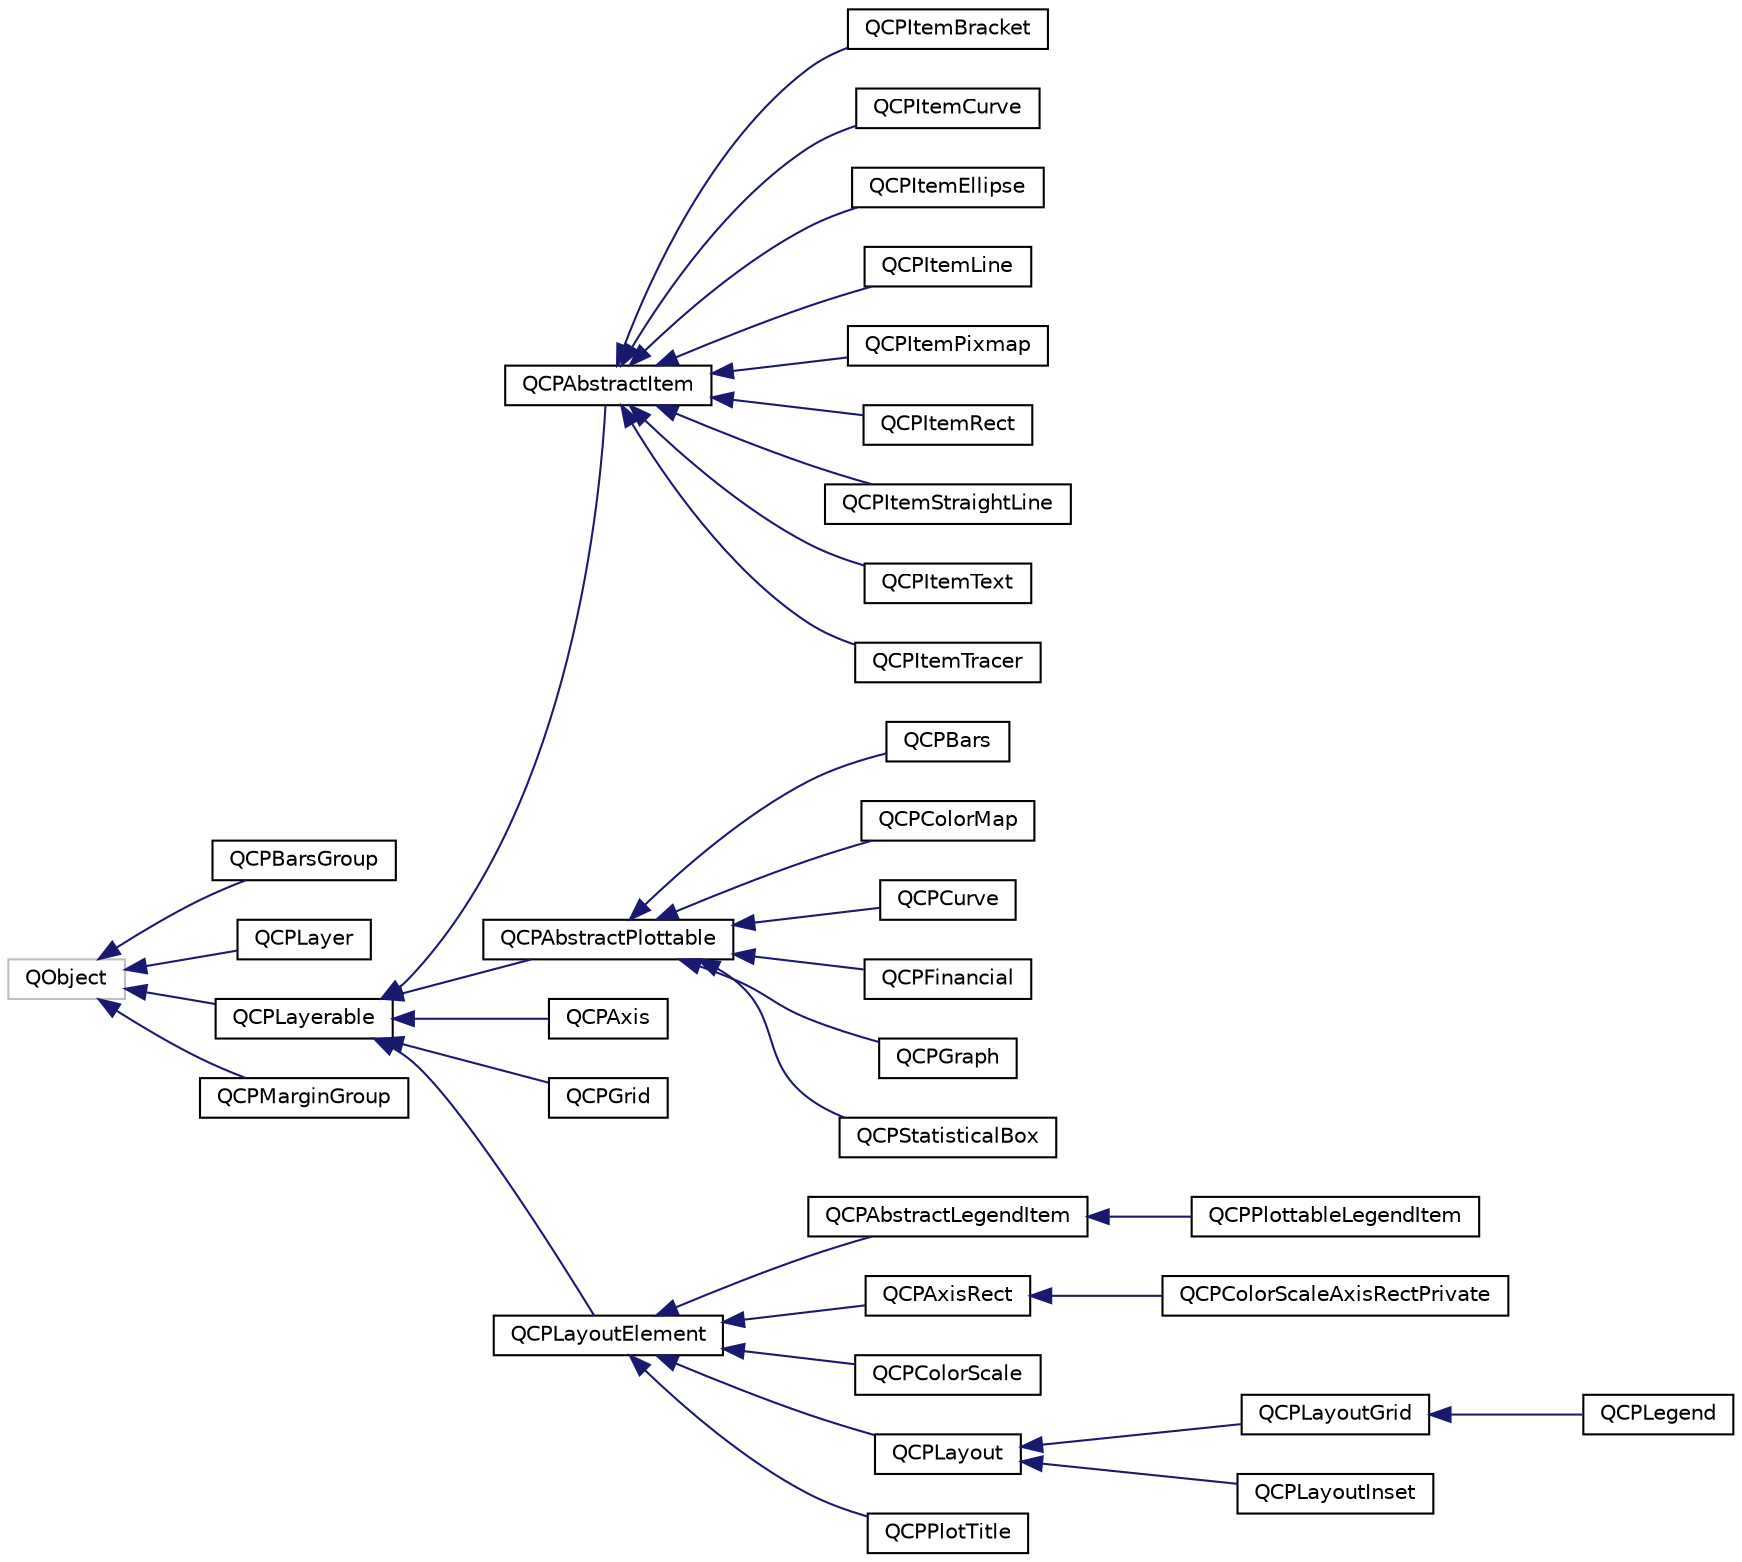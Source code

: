 digraph "Graphical Class Hierarchy"
{
  edge [fontname="Helvetica",fontsize="10",labelfontname="Helvetica",labelfontsize="10"];
  node [fontname="Helvetica",fontsize="10",shape=record];
  rankdir="LR";
  Node1 [label="QObject",height=0.2,width=0.4,color="grey75", fillcolor="white", style="filled"];
  Node1 -> Node2 [dir="back",color="midnightblue",fontsize="10",style="solid",fontname="Helvetica"];
  Node2 [label="QCPBarsGroup",height=0.2,width=0.4,color="black", fillcolor="white", style="filled",URL="$d4/d2a/classQCPBarsGroup.html",tooltip="Groups multiple QCPBars together so they appear side by side. "];
  Node1 -> Node3 [dir="back",color="midnightblue",fontsize="10",style="solid",fontname="Helvetica"];
  Node3 [label="QCPLayer",height=0.2,width=0.4,color="black", fillcolor="white", style="filled",URL="$de/df8/classQCPLayer.html",tooltip="A layer that may contain objects, to control the rendering order. "];
  Node1 -> Node4 [dir="back",color="midnightblue",fontsize="10",style="solid",fontname="Helvetica"];
  Node4 [label="QCPLayerable",height=0.2,width=0.4,color="black", fillcolor="white", style="filled",URL="$d0/d2b/classQCPLayerable.html",tooltip="Base class for all drawable objects. "];
  Node4 -> Node5 [dir="back",color="midnightblue",fontsize="10",style="solid",fontname="Helvetica"];
  Node5 [label="QCPAbstractItem",height=0.2,width=0.4,color="black", fillcolor="white", style="filled",URL="$d9/d9a/classQCPAbstractItem.html",tooltip="The abstract base class for all items in a plot. "];
  Node5 -> Node6 [dir="back",color="midnightblue",fontsize="10",style="solid",fontname="Helvetica"];
  Node6 [label="QCPItemBracket",height=0.2,width=0.4,color="black", fillcolor="white", style="filled",URL="$db/d17/classQCPItemBracket.html",tooltip="A bracket for referencing/highlighting certain parts in the plot. "];
  Node5 -> Node7 [dir="back",color="midnightblue",fontsize="10",style="solid",fontname="Helvetica"];
  Node7 [label="QCPItemCurve",height=0.2,width=0.4,color="black", fillcolor="white", style="filled",URL="$d9/ddb/classQCPItemCurve.html",tooltip="A curved line from one point to another. "];
  Node5 -> Node8 [dir="back",color="midnightblue",fontsize="10",style="solid",fontname="Helvetica"];
  Node8 [label="QCPItemEllipse",height=0.2,width=0.4,color="black", fillcolor="white", style="filled",URL="$de/d76/classQCPItemEllipse.html",tooltip="An ellipse. "];
  Node5 -> Node9 [dir="back",color="midnightblue",fontsize="10",style="solid",fontname="Helvetica"];
  Node9 [label="QCPItemLine",height=0.2,width=0.4,color="black", fillcolor="white", style="filled",URL="$d9/d0e/classQCPItemLine.html",tooltip="A line from one point to another. "];
  Node5 -> Node10 [dir="back",color="midnightblue",fontsize="10",style="solid",fontname="Helvetica"];
  Node10 [label="QCPItemPixmap",height=0.2,width=0.4,color="black", fillcolor="white", style="filled",URL="$d6/d26/classQCPItemPixmap.html",tooltip="An arbitrary pixmap. "];
  Node5 -> Node11 [dir="back",color="midnightblue",fontsize="10",style="solid",fontname="Helvetica"];
  Node11 [label="QCPItemRect",height=0.2,width=0.4,color="black", fillcolor="white", style="filled",URL="$d1/dfc/classQCPItemRect.html",tooltip="A rectangle. "];
  Node5 -> Node12 [dir="back",color="midnightblue",fontsize="10",style="solid",fontname="Helvetica"];
  Node12 [label="QCPItemStraightLine",height=0.2,width=0.4,color="black", fillcolor="white", style="filled",URL="$dc/d6e/classQCPItemStraightLine.html",tooltip="A straight line that spans infinitely in both directions. "];
  Node5 -> Node13 [dir="back",color="midnightblue",fontsize="10",style="solid",fontname="Helvetica"];
  Node13 [label="QCPItemText",height=0.2,width=0.4,color="black", fillcolor="white", style="filled",URL="$d5/d30/classQCPItemText.html",tooltip="A text label. "];
  Node5 -> Node14 [dir="back",color="midnightblue",fontsize="10",style="solid",fontname="Helvetica"];
  Node14 [label="QCPItemTracer",height=0.2,width=0.4,color="black", fillcolor="white", style="filled",URL="$d0/d93/classQCPItemTracer.html",tooltip="Item that sticks to QCPGraph data points. "];
  Node4 -> Node15 [dir="back",color="midnightblue",fontsize="10",style="solid",fontname="Helvetica"];
  Node15 [label="QCPAbstractPlottable",height=0.2,width=0.4,color="black", fillcolor="white", style="filled",URL="$d8/dd3/classQCPAbstractPlottable.html",tooltip="The abstract base class for all data representing objects in a plot. "];
  Node15 -> Node16 [dir="back",color="midnightblue",fontsize="10",style="solid",fontname="Helvetica"];
  Node16 [label="QCPBars",height=0.2,width=0.4,color="black", fillcolor="white", style="filled",URL="$d6/def/classQCPBars.html",tooltip="A plottable representing a bar chart in a plot. "];
  Node15 -> Node17 [dir="back",color="midnightblue",fontsize="10",style="solid",fontname="Helvetica"];
  Node17 [label="QCPColorMap",height=0.2,width=0.4,color="black", fillcolor="white", style="filled",URL="$d3/dd5/classQCPColorMap.html",tooltip="A plottable representing a two-dimensional color map in a plot. "];
  Node15 -> Node18 [dir="back",color="midnightblue",fontsize="10",style="solid",fontname="Helvetica"];
  Node18 [label="QCPCurve",height=0.2,width=0.4,color="black", fillcolor="white", style="filled",URL="$d5/d0b/classQCPCurve.html",tooltip="A plottable representing a parametric curve in a plot. "];
  Node15 -> Node19 [dir="back",color="midnightblue",fontsize="10",style="solid",fontname="Helvetica"];
  Node19 [label="QCPFinancial",height=0.2,width=0.4,color="black", fillcolor="white", style="filled",URL="$da/d5b/classQCPFinancial.html",tooltip="A plottable representing a financial stock chart. "];
  Node15 -> Node20 [dir="back",color="midnightblue",fontsize="10",style="solid",fontname="Helvetica"];
  Node20 [label="QCPGraph",height=0.2,width=0.4,color="black", fillcolor="white", style="filled",URL="$dd/dff/classQCPGraph.html",tooltip="A plottable representing a graph in a plot. "];
  Node15 -> Node21 [dir="back",color="midnightblue",fontsize="10",style="solid",fontname="Helvetica"];
  Node21 [label="QCPStatisticalBox",height=0.2,width=0.4,color="black", fillcolor="white", style="filled",URL="$d8/d82/classQCPStatisticalBox.html",tooltip="A plottable representing a single statistical box in a plot. "];
  Node4 -> Node22 [dir="back",color="midnightblue",fontsize="10",style="solid",fontname="Helvetica"];
  Node22 [label="QCPAxis",height=0.2,width=0.4,color="black", fillcolor="white", style="filled",URL="$de/d4f/classQCPAxis.html",tooltip="Manages a single axis inside a QCustomPlot. "];
  Node4 -> Node23 [dir="back",color="midnightblue",fontsize="10",style="solid",fontname="Helvetica"];
  Node23 [label="QCPGrid",height=0.2,width=0.4,color="black", fillcolor="white", style="filled",URL="$d4/db2/classQCPGrid.html",tooltip="Responsible for drawing the grid of a QCPAxis. "];
  Node4 -> Node24 [dir="back",color="midnightblue",fontsize="10",style="solid",fontname="Helvetica"];
  Node24 [label="QCPLayoutElement",height=0.2,width=0.4,color="black", fillcolor="white", style="filled",URL="$d7/dd0/classQCPLayoutElement.html",tooltip="The abstract base class for all objects that form the layout system. "];
  Node24 -> Node25 [dir="back",color="midnightblue",fontsize="10",style="solid",fontname="Helvetica"];
  Node25 [label="QCPAbstractLegendItem",height=0.2,width=0.4,color="black", fillcolor="white", style="filled",URL="$dd/d3f/classQCPAbstractLegendItem.html",tooltip="The abstract base class for all entries in a QCPLegend. "];
  Node25 -> Node26 [dir="back",color="midnightblue",fontsize="10",style="solid",fontname="Helvetica"];
  Node26 [label="QCPPlottableLegendItem",height=0.2,width=0.4,color="black", fillcolor="white", style="filled",URL="$d4/da5/classQCPPlottableLegendItem.html",tooltip="A legend item representing a plottable with an icon and the plottable name. "];
  Node24 -> Node27 [dir="back",color="midnightblue",fontsize="10",style="solid",fontname="Helvetica"];
  Node27 [label="QCPAxisRect",height=0.2,width=0.4,color="black", fillcolor="white", style="filled",URL="$d9/d8c/classQCPAxisRect.html",tooltip="Holds multiple axes and arranges them in a rectangular shape. "];
  Node27 -> Node28 [dir="back",color="midnightblue",fontsize="10",style="solid",fontname="Helvetica"];
  Node28 [label="QCPColorScaleAxisRectPrivate",height=0.2,width=0.4,color="black", fillcolor="white", style="filled",URL="$d8/d95/classQCPColorScaleAxisRectPrivate.html"];
  Node24 -> Node29 [dir="back",color="midnightblue",fontsize="10",style="solid",fontname="Helvetica"];
  Node29 [label="QCPColorScale",height=0.2,width=0.4,color="black", fillcolor="white", style="filled",URL="$d9/d3e/classQCPColorScale.html",tooltip="A color scale for use with color coding data such as QCPColorMap. "];
  Node24 -> Node30 [dir="back",color="midnightblue",fontsize="10",style="solid",fontname="Helvetica"];
  Node30 [label="QCPLayout",height=0.2,width=0.4,color="black", fillcolor="white", style="filled",URL="$dd/d49/classQCPLayout.html",tooltip="The abstract base class for layouts. "];
  Node30 -> Node31 [dir="back",color="midnightblue",fontsize="10",style="solid",fontname="Helvetica"];
  Node31 [label="QCPLayoutGrid",height=0.2,width=0.4,color="black", fillcolor="white", style="filled",URL="$dc/d48/classQCPLayoutGrid.html",tooltip="A layout that arranges child elements in a grid. "];
  Node31 -> Node32 [dir="back",color="midnightblue",fontsize="10",style="solid",fontname="Helvetica"];
  Node32 [label="QCPLegend",height=0.2,width=0.4,color="black", fillcolor="white", style="filled",URL="$db/dca/classQCPLegend.html",tooltip="Manages a legend inside a QCustomPlot. "];
  Node30 -> Node33 [dir="back",color="midnightblue",fontsize="10",style="solid",fontname="Helvetica"];
  Node33 [label="QCPLayoutInset",height=0.2,width=0.4,color="black", fillcolor="white", style="filled",URL="$dc/d82/classQCPLayoutInset.html",tooltip="A layout that places child elements aligned to the border or arbitrarily positioned. "];
  Node24 -> Node34 [dir="back",color="midnightblue",fontsize="10",style="solid",fontname="Helvetica"];
  Node34 [label="QCPPlotTitle",height=0.2,width=0.4,color="black", fillcolor="white", style="filled",URL="$dc/d89/classQCPPlotTitle.html",tooltip="A layout element displaying a plot title text. "];
  Node1 -> Node35 [dir="back",color="midnightblue",fontsize="10",style="solid",fontname="Helvetica"];
  Node35 [label="QCPMarginGroup",height=0.2,width=0.4,color="black", fillcolor="white", style="filled",URL="$db/de5/classQCPMarginGroup.html",tooltip="A margin group allows synchronization of margin sides if working with multiple layout elements..."];
}
